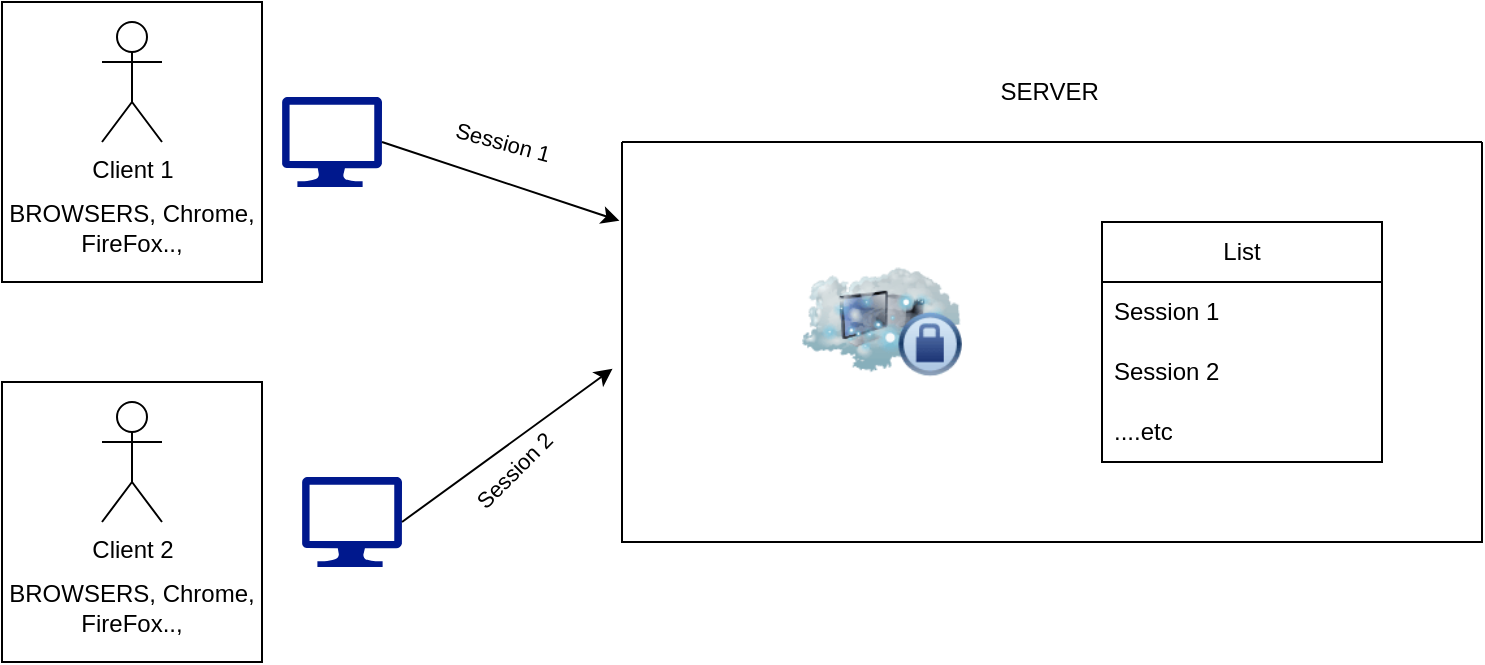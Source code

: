 <mxfile version="26.0.14">
  <diagram name="Page-1" id="CrwRYaP3sH4aQPGUijaf">
    <mxGraphModel dx="1034" dy="412" grid="1" gridSize="10" guides="1" tooltips="1" connect="1" arrows="1" fold="1" page="1" pageScale="1" pageWidth="850" pageHeight="1100" math="0" shadow="0">
      <root>
        <mxCell id="0" />
        <mxCell id="1" parent="0" />
        <mxCell id="-5yHqFgXufm0R1m3CHXe-3" value="&lt;div&gt;&lt;br&gt;&lt;/div&gt;&lt;div&gt;&lt;br&gt;&lt;/div&gt;&lt;div&gt;&lt;br&gt;&lt;/div&gt;&lt;div&gt;&lt;br&gt;&lt;/div&gt;&lt;div&gt;&lt;br&gt;&lt;/div&gt;&lt;div&gt;&lt;br&gt;&lt;/div&gt;&lt;div&gt;BROWSERS, Chrome, FireFox..,&lt;/div&gt;" style="rounded=0;whiteSpace=wrap;html=1;" vertex="1" parent="1">
          <mxGeometry x="80" y="90" width="130" height="140" as="geometry" />
        </mxCell>
        <object label="Client 1" id="-5yHqFgXufm0R1m3CHXe-1">
          <mxCell style="shape=umlActor;verticalLabelPosition=bottom;verticalAlign=top;html=1;outlineConnect=0;" vertex="1" parent="1">
            <mxGeometry x="130" y="100" width="30" height="60" as="geometry" />
          </mxCell>
        </object>
        <mxCell id="-5yHqFgXufm0R1m3CHXe-4" value="&lt;div&gt;&lt;br&gt;&lt;/div&gt;&lt;div&gt;&lt;br&gt;&lt;/div&gt;&lt;div&gt;&lt;br&gt;&lt;/div&gt;&lt;div&gt;&lt;br&gt;&lt;/div&gt;&lt;div&gt;&lt;br&gt;&lt;/div&gt;&lt;div&gt;&lt;br&gt;&lt;/div&gt;&lt;div&gt;BROWSERS, Chrome, FireFox..,&lt;/div&gt;" style="rounded=0;whiteSpace=wrap;html=1;" vertex="1" parent="1">
          <mxGeometry x="80" y="280" width="130" height="140" as="geometry" />
        </mxCell>
        <mxCell id="-5yHqFgXufm0R1m3CHXe-2" value="Client 2" style="shape=umlActor;verticalLabelPosition=bottom;verticalAlign=top;html=1;outlineConnect=0;" vertex="1" parent="1">
          <mxGeometry x="130" y="290" width="30" height="60" as="geometry" />
        </mxCell>
        <mxCell id="-5yHqFgXufm0R1m3CHXe-5" value="" style="sketch=0;aspect=fixed;pointerEvents=1;shadow=0;dashed=0;html=1;strokeColor=none;labelPosition=center;verticalLabelPosition=bottom;verticalAlign=top;align=center;fillColor=#00188D;shape=mxgraph.azure.computer" vertex="1" parent="1">
          <mxGeometry x="220" y="137.5" width="50" height="45" as="geometry" />
        </mxCell>
        <mxCell id="-5yHqFgXufm0R1m3CHXe-6" value="" style="sketch=0;aspect=fixed;pointerEvents=1;shadow=0;dashed=0;html=1;strokeColor=none;labelPosition=center;verticalLabelPosition=bottom;verticalAlign=top;align=center;fillColor=#00188D;shape=mxgraph.azure.computer" vertex="1" parent="1">
          <mxGeometry x="230" y="327.5" width="50" height="45" as="geometry" />
        </mxCell>
        <mxCell id="-5yHqFgXufm0R1m3CHXe-7" value="" style="image;html=1;image=img/lib/clip_art/networking/Cloud_Computer_Private_128x128.png" vertex="1" parent="1">
          <mxGeometry x="480" y="210" width="80" height="80" as="geometry" />
        </mxCell>
        <mxCell id="-5yHqFgXufm0R1m3CHXe-8" value="SERVER&amp;nbsp;" style="text;html=1;align=center;verticalAlign=middle;resizable=0;points=[];autosize=1;strokeColor=none;fillColor=none;" vertex="1" parent="1">
          <mxGeometry x="565" y="120" width="80" height="30" as="geometry" />
        </mxCell>
        <mxCell id="-5yHqFgXufm0R1m3CHXe-9" value="List" style="swimlane;fontStyle=0;childLayout=stackLayout;horizontal=1;startSize=30;horizontalStack=0;resizeParent=1;resizeParentMax=0;resizeLast=0;collapsible=1;marginBottom=0;whiteSpace=wrap;html=1;" vertex="1" parent="1">
          <mxGeometry x="630" y="200" width="140" height="120" as="geometry" />
        </mxCell>
        <mxCell id="-5yHqFgXufm0R1m3CHXe-10" value="Session 1" style="text;strokeColor=none;fillColor=none;align=left;verticalAlign=middle;spacingLeft=4;spacingRight=4;overflow=hidden;points=[[0,0.5],[1,0.5]];portConstraint=eastwest;rotatable=0;whiteSpace=wrap;html=1;" vertex="1" parent="-5yHqFgXufm0R1m3CHXe-9">
          <mxGeometry y="30" width="140" height="30" as="geometry" />
        </mxCell>
        <mxCell id="-5yHqFgXufm0R1m3CHXe-11" value="Session 2" style="text;strokeColor=none;fillColor=none;align=left;verticalAlign=middle;spacingLeft=4;spacingRight=4;overflow=hidden;points=[[0,0.5],[1,0.5]];portConstraint=eastwest;rotatable=0;whiteSpace=wrap;html=1;" vertex="1" parent="-5yHqFgXufm0R1m3CHXe-9">
          <mxGeometry y="60" width="140" height="30" as="geometry" />
        </mxCell>
        <mxCell id="-5yHqFgXufm0R1m3CHXe-12" value="....etc" style="text;strokeColor=none;fillColor=none;align=left;verticalAlign=middle;spacingLeft=4;spacingRight=4;overflow=hidden;points=[[0,0.5],[1,0.5]];portConstraint=eastwest;rotatable=0;whiteSpace=wrap;html=1;" vertex="1" parent="-5yHqFgXufm0R1m3CHXe-9">
          <mxGeometry y="90" width="140" height="30" as="geometry" />
        </mxCell>
        <mxCell id="-5yHqFgXufm0R1m3CHXe-13" value="" style="swimlane;startSize=0;" vertex="1" parent="1">
          <mxGeometry x="390" y="160" width="430" height="200" as="geometry" />
        </mxCell>
        <mxCell id="-5yHqFgXufm0R1m3CHXe-14" value="" style="endArrow=classic;html=1;rounded=0;exitX=1;exitY=0.5;exitDx=0;exitDy=0;exitPerimeter=0;entryX=-0.003;entryY=0.197;entryDx=0;entryDy=0;entryPerimeter=0;" edge="1" parent="1" source="-5yHqFgXufm0R1m3CHXe-5" target="-5yHqFgXufm0R1m3CHXe-13">
          <mxGeometry width="50" height="50" relative="1" as="geometry">
            <mxPoint x="460" y="280" as="sourcePoint" />
            <mxPoint x="510" y="230" as="targetPoint" />
          </mxGeometry>
        </mxCell>
        <mxCell id="-5yHqFgXufm0R1m3CHXe-16" value="Session 1" style="edgeLabel;html=1;align=center;verticalAlign=middle;resizable=0;points=[];rotation=15;" vertex="1" connectable="0" parent="-5yHqFgXufm0R1m3CHXe-14">
          <mxGeometry x="-0.668" y="7" relative="1" as="geometry">
            <mxPoint x="38" as="offset" />
          </mxGeometry>
        </mxCell>
        <mxCell id="-5yHqFgXufm0R1m3CHXe-15" value="" style="endArrow=classic;html=1;rounded=0;exitX=1;exitY=0.5;exitDx=0;exitDy=0;exitPerimeter=0;entryX=-0.011;entryY=0.567;entryDx=0;entryDy=0;entryPerimeter=0;" edge="1" parent="1" source="-5yHqFgXufm0R1m3CHXe-6" target="-5yHqFgXufm0R1m3CHXe-13">
          <mxGeometry width="50" height="50" relative="1" as="geometry">
            <mxPoint x="280" y="170" as="sourcePoint" />
            <mxPoint x="399" y="209" as="targetPoint" />
          </mxGeometry>
        </mxCell>
        <mxCell id="-5yHqFgXufm0R1m3CHXe-17" value="Session 2" style="edgeLabel;html=1;align=center;verticalAlign=middle;resizable=0;points=[];rotation=-45;" vertex="1" connectable="0" parent="1">
          <mxGeometry x="359.996" y="230.001" as="geometry">
            <mxPoint x="-83.549" y="49.79" as="offset" />
          </mxGeometry>
        </mxCell>
      </root>
    </mxGraphModel>
  </diagram>
</mxfile>
